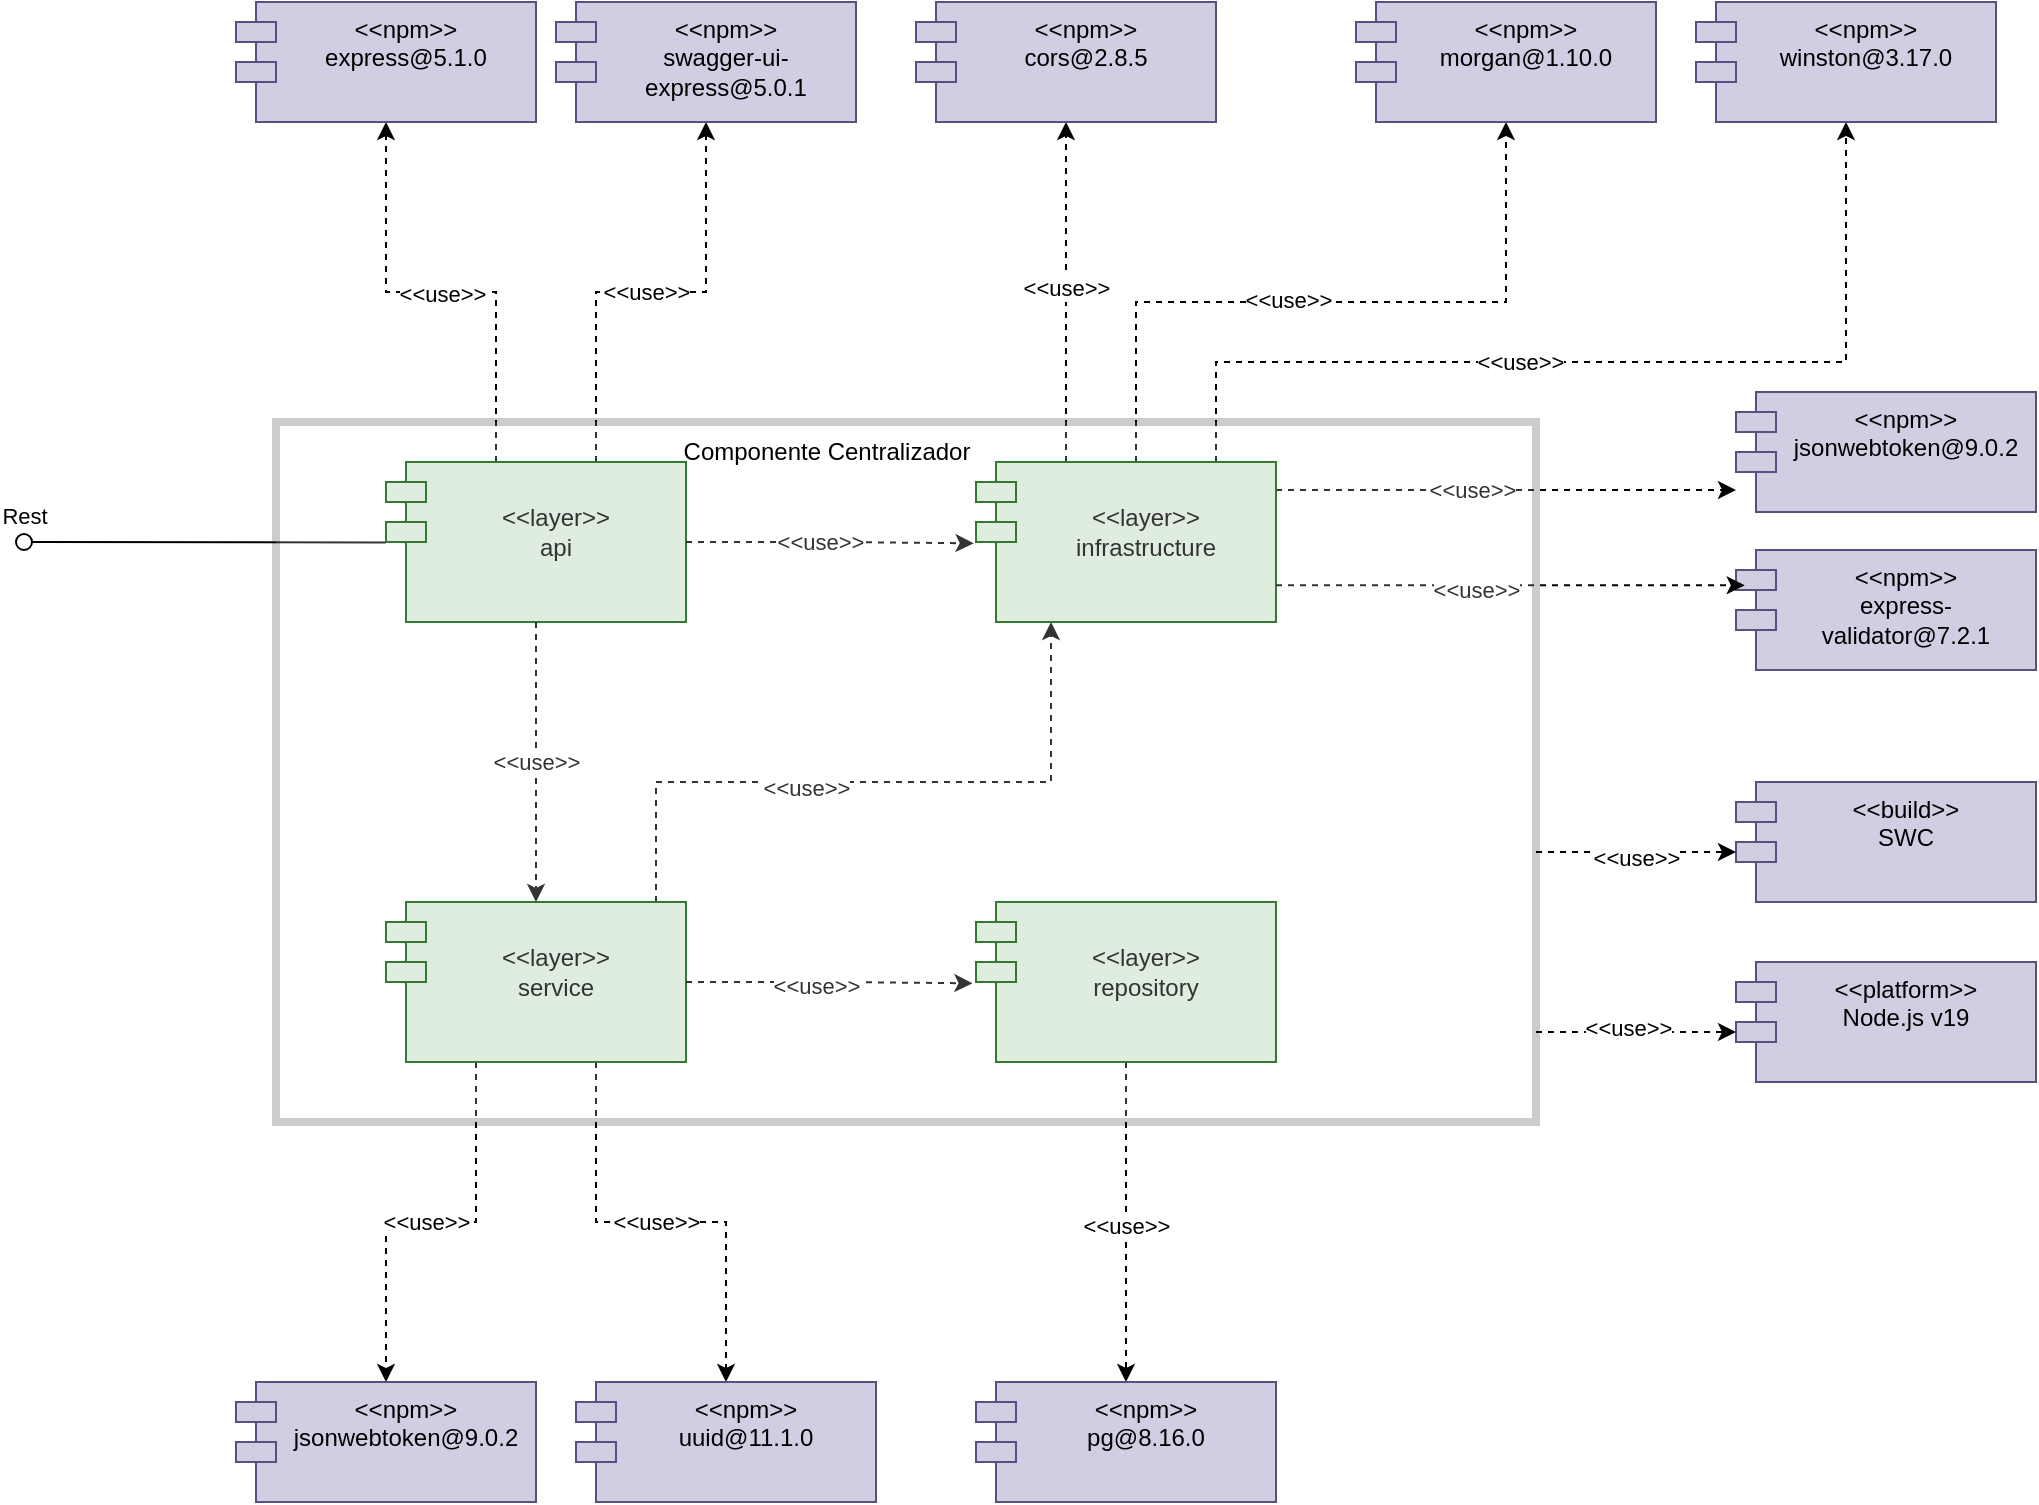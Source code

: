 <mxfile version="28.0.4">
  <diagram id="U_ip8o_j2wHp_6s_rlI1" name="Página-1">
    <mxGraphModel dx="-2090" dy="824" grid="1" gridSize="10" guides="1" tooltips="1" connect="1" arrows="1" fold="1" page="1" pageScale="1" pageWidth="827" pageHeight="1169" math="0" shadow="0">
      <root>
        <mxCell id="0" />
        <mxCell id="1" parent="0" />
        <mxCell id="2FbqhgivkmNWkqG3TazO-115" style="edgeStyle=orthogonalEdgeStyle;rounded=0;orthogonalLoop=1;jettySize=auto;html=1;entryX=0.25;entryY=1;entryDx=0;entryDy=0;dashed=1;" edge="1" parent="1" source="2FbqhgivkmNWkqG3TazO-92" target="2FbqhgivkmNWkqG3TazO-114">
          <mxGeometry relative="1" as="geometry">
            <Array as="points">
              <mxPoint x="3750" y="720" />
              <mxPoint x="3948" y="720" />
            </Array>
          </mxGeometry>
        </mxCell>
        <mxCell id="2FbqhgivkmNWkqG3TazO-143" value="&amp;lt;&amp;lt;use&amp;gt;&amp;gt;" style="edgeLabel;html=1;align=center;verticalAlign=middle;resizable=0;points=[];" vertex="1" connectable="0" parent="2FbqhgivkmNWkqG3TazO-115">
          <mxGeometry x="-0.203" y="-3" relative="1" as="geometry">
            <mxPoint as="offset" />
          </mxGeometry>
        </mxCell>
        <mxCell id="2FbqhgivkmNWkqG3TazO-123" style="edgeStyle=orthogonalEdgeStyle;rounded=0;orthogonalLoop=1;jettySize=auto;html=1;dashed=1;" edge="1" parent="1" source="2FbqhgivkmNWkqG3TazO-92" target="2FbqhgivkmNWkqG3TazO-122">
          <mxGeometry relative="1" as="geometry">
            <Array as="points">
              <mxPoint x="3660" y="940" />
              <mxPoint x="3615" y="940" />
            </Array>
          </mxGeometry>
        </mxCell>
        <mxCell id="2FbqhgivkmNWkqG3TazO-146" value="&amp;lt;&amp;lt;use&amp;gt;&amp;gt;" style="edgeLabel;html=1;align=center;verticalAlign=middle;resizable=0;points=[];" vertex="1" connectable="0" parent="2FbqhgivkmNWkqG3TazO-123">
          <mxGeometry x="0.03" relative="1" as="geometry">
            <mxPoint as="offset" />
          </mxGeometry>
        </mxCell>
        <mxCell id="2FbqhgivkmNWkqG3TazO-126" style="edgeStyle=orthogonalEdgeStyle;rounded=0;orthogonalLoop=1;jettySize=auto;html=1;dashed=1;" edge="1" parent="1" source="2FbqhgivkmNWkqG3TazO-92" target="2FbqhgivkmNWkqG3TazO-125">
          <mxGeometry relative="1" as="geometry">
            <Array as="points">
              <mxPoint x="3720" y="940" />
              <mxPoint x="3785" y="940" />
            </Array>
          </mxGeometry>
        </mxCell>
        <mxCell id="2FbqhgivkmNWkqG3TazO-145" value="&amp;lt;&amp;lt;use&amp;gt;&amp;gt;" style="edgeLabel;html=1;align=center;verticalAlign=middle;resizable=0;points=[];" vertex="1" connectable="0" parent="2FbqhgivkmNWkqG3TazO-126">
          <mxGeometry x="-0.065" relative="1" as="geometry">
            <mxPoint x="5" as="offset" />
          </mxGeometry>
        </mxCell>
        <mxCell id="2FbqhgivkmNWkqG3TazO-92" value="&lt;font style=&quot;color: light-dark(rgb(0, 0, 0), rgb(0, 0, 0));&quot;&gt;&lt;br&gt;&amp;lt;&amp;lt;layer&amp;gt;&amp;gt;&lt;br&gt;service&lt;/font&gt;" style="shape=module;align=left;spacingLeft=20;align=center;verticalAlign=top;whiteSpace=wrap;html=1;fillColor=light-dark(#D5E8D4,#164D25);fontColor=#ffffff;strokeColor=#005700;" vertex="1" parent="1">
          <mxGeometry x="3615" y="780" width="150" height="80" as="geometry" />
        </mxCell>
        <mxCell id="2FbqhgivkmNWkqG3TazO-128" style="edgeStyle=orthogonalEdgeStyle;rounded=0;orthogonalLoop=1;jettySize=auto;html=1;dashed=1;" edge="1" parent="1" source="2FbqhgivkmNWkqG3TazO-94" target="2FbqhgivkmNWkqG3TazO-127">
          <mxGeometry relative="1" as="geometry" />
        </mxCell>
        <mxCell id="2FbqhgivkmNWkqG3TazO-147" value="&amp;lt;&amp;lt;use&amp;gt;&amp;gt;" style="edgeLabel;html=1;align=center;verticalAlign=middle;resizable=0;points=[];" vertex="1" connectable="0" parent="2FbqhgivkmNWkqG3TazO-128">
          <mxGeometry x="0.021" relative="1" as="geometry">
            <mxPoint as="offset" />
          </mxGeometry>
        </mxCell>
        <mxCell id="2FbqhgivkmNWkqG3TazO-94" value="&lt;font style=&quot;color: light-dark(rgb(0, 0, 0), rgb(0, 0, 0));&quot;&gt;&lt;br&gt;&amp;lt;&amp;lt;layer&amp;gt;&amp;gt;&lt;br&gt;repository&lt;/font&gt;" style="shape=module;align=left;spacingLeft=20;align=center;verticalAlign=top;whiteSpace=wrap;html=1;fillColor=light-dark(#D5E8D4,#164D25);fontColor=#ffffff;strokeColor=#005700;" vertex="1" parent="1">
          <mxGeometry x="3910" y="780" width="150" height="80" as="geometry" />
        </mxCell>
        <mxCell id="2FbqhgivkmNWkqG3TazO-119" style="edgeStyle=orthogonalEdgeStyle;rounded=0;orthogonalLoop=1;jettySize=auto;html=1;entryX=0.5;entryY=1;entryDx=0;entryDy=0;dashed=1;" edge="1" parent="1" source="2FbqhgivkmNWkqG3TazO-95" target="2FbqhgivkmNWkqG3TazO-118">
          <mxGeometry relative="1" as="geometry">
            <Array as="points">
              <mxPoint x="3670" y="475" />
              <mxPoint x="3615" y="475" />
            </Array>
          </mxGeometry>
        </mxCell>
        <mxCell id="2FbqhgivkmNWkqG3TazO-154" value="&amp;lt;&amp;lt;use&amp;gt;&amp;gt;" style="edgeLabel;html=1;align=center;verticalAlign=middle;resizable=0;points=[];" vertex="1" connectable="0" parent="2FbqhgivkmNWkqG3TazO-119">
          <mxGeometry x="0.002" y="1" relative="1" as="geometry">
            <mxPoint as="offset" />
          </mxGeometry>
        </mxCell>
        <mxCell id="2FbqhgivkmNWkqG3TazO-121" style="edgeStyle=orthogonalEdgeStyle;rounded=0;orthogonalLoop=1;jettySize=auto;html=1;entryX=0.5;entryY=1;entryDx=0;entryDy=0;dashed=1;" edge="1" parent="1" source="2FbqhgivkmNWkqG3TazO-95" target="2FbqhgivkmNWkqG3TazO-120">
          <mxGeometry relative="1" as="geometry">
            <Array as="points">
              <mxPoint x="3720" y="475" />
              <mxPoint x="3775" y="475" />
            </Array>
          </mxGeometry>
        </mxCell>
        <mxCell id="2FbqhgivkmNWkqG3TazO-153" value="&amp;lt;&amp;lt;use&amp;gt;&amp;gt;" style="edgeLabel;html=1;align=center;verticalAlign=middle;resizable=0;points=[];" vertex="1" connectable="0" parent="2FbqhgivkmNWkqG3TazO-121">
          <mxGeometry x="-0.027" relative="1" as="geometry">
            <mxPoint as="offset" />
          </mxGeometry>
        </mxCell>
        <mxCell id="2FbqhgivkmNWkqG3TazO-95" value="&lt;font style=&quot;color: light-dark(rgb(0, 0, 0), rgb(0, 0, 0));&quot;&gt;&lt;br&gt;&amp;lt;&amp;lt;layer&amp;gt;&amp;gt;&lt;br&gt;api&lt;/font&gt;" style="shape=module;align=left;spacingLeft=20;align=center;verticalAlign=top;whiteSpace=wrap;html=1;fillColor=light-dark(#D5E8D4,#164D25);fontColor=#ffffff;strokeColor=#005700;" vertex="1" parent="1">
          <mxGeometry x="3615" y="560" width="150" height="80" as="geometry" />
        </mxCell>
        <mxCell id="2FbqhgivkmNWkqG3TazO-96" style="edgeStyle=orthogonalEdgeStyle;rounded=0;orthogonalLoop=1;jettySize=auto;html=1;entryX=-0.008;entryY=0.508;entryDx=0;entryDy=0;entryPerimeter=0;dashed=1;" edge="1" parent="1" source="2FbqhgivkmNWkqG3TazO-95" target="2FbqhgivkmNWkqG3TazO-114">
          <mxGeometry relative="1" as="geometry">
            <Array as="points" />
          </mxGeometry>
        </mxCell>
        <mxCell id="2FbqhgivkmNWkqG3TazO-155" value="&amp;lt;&amp;lt;use&amp;gt;&amp;gt;" style="edgeLabel;html=1;align=center;verticalAlign=middle;resizable=0;points=[];" vertex="1" connectable="0" parent="2FbqhgivkmNWkqG3TazO-96">
          <mxGeometry x="-0.078" relative="1" as="geometry">
            <mxPoint as="offset" />
          </mxGeometry>
        </mxCell>
        <mxCell id="2FbqhgivkmNWkqG3TazO-98" style="edgeStyle=orthogonalEdgeStyle;rounded=0;orthogonalLoop=1;jettySize=auto;html=1;dashed=1;" edge="1" parent="1" source="2FbqhgivkmNWkqG3TazO-95" target="2FbqhgivkmNWkqG3TazO-92">
          <mxGeometry relative="1" as="geometry">
            <Array as="points">
              <mxPoint x="3690" y="770" />
              <mxPoint x="3690" y="770" />
            </Array>
          </mxGeometry>
        </mxCell>
        <mxCell id="2FbqhgivkmNWkqG3TazO-142" value="&amp;lt;&amp;lt;use&amp;gt;&amp;gt;" style="edgeLabel;html=1;align=center;verticalAlign=middle;resizable=0;points=[];" vertex="1" connectable="0" parent="2FbqhgivkmNWkqG3TazO-98">
          <mxGeometry x="0.045" y="4" relative="1" as="geometry">
            <mxPoint x="-4" y="-3" as="offset" />
          </mxGeometry>
        </mxCell>
        <mxCell id="2FbqhgivkmNWkqG3TazO-112" value="" style="endArrow=none;html=1;rounded=0;align=center;verticalAlign=top;endFill=0;labelBackgroundColor=none;endSize=2;exitX=-0.001;exitY=0.503;exitDx=0;exitDy=0;exitPerimeter=0;" edge="1" source="2FbqhgivkmNWkqG3TazO-95" target="2FbqhgivkmNWkqG3TazO-113" parent="1">
          <mxGeometry relative="1" as="geometry">
            <mxPoint x="3540" y="600" as="sourcePoint" />
          </mxGeometry>
        </mxCell>
        <mxCell id="2FbqhgivkmNWkqG3TazO-113" value="Rest" style="ellipse;html=1;fontSize=11;align=center;fillColor=none;points=[];aspect=fixed;resizable=0;verticalAlign=bottom;labelPosition=center;verticalLabelPosition=top;flipH=1;" vertex="1" parent="1">
          <mxGeometry x="3430" y="596" width="8" height="8" as="geometry" />
        </mxCell>
        <mxCell id="2FbqhgivkmNWkqG3TazO-130" style="edgeStyle=orthogonalEdgeStyle;rounded=0;orthogonalLoop=1;jettySize=auto;html=1;dashed=1;" edge="1" parent="1" source="2FbqhgivkmNWkqG3TazO-114" target="2FbqhgivkmNWkqG3TazO-129">
          <mxGeometry relative="1" as="geometry">
            <Array as="points">
              <mxPoint x="3955" y="530" />
              <mxPoint x="3955" y="530" />
            </Array>
          </mxGeometry>
        </mxCell>
        <mxCell id="2FbqhgivkmNWkqG3TazO-152" value="&amp;lt;&amp;lt;use&amp;gt;&amp;gt;" style="edgeLabel;html=1;align=center;verticalAlign=middle;resizable=0;points=[];" vertex="1" connectable="0" parent="2FbqhgivkmNWkqG3TazO-130">
          <mxGeometry x="0.022" relative="1" as="geometry">
            <mxPoint as="offset" />
          </mxGeometry>
        </mxCell>
        <mxCell id="2FbqhgivkmNWkqG3TazO-133" style="edgeStyle=orthogonalEdgeStyle;rounded=0;orthogonalLoop=1;jettySize=auto;html=1;entryX=0.5;entryY=1;entryDx=0;entryDy=0;dashed=1;" edge="1" parent="1" source="2FbqhgivkmNWkqG3TazO-114" target="2FbqhgivkmNWkqG3TazO-132">
          <mxGeometry relative="1" as="geometry">
            <Array as="points">
              <mxPoint x="3990" y="480" />
              <mxPoint x="4175" y="480" />
            </Array>
          </mxGeometry>
        </mxCell>
        <mxCell id="2FbqhgivkmNWkqG3TazO-151" value="&amp;lt;&amp;lt;use&amp;gt;&amp;gt;" style="edgeLabel;html=1;align=center;verticalAlign=middle;resizable=0;points=[];" vertex="1" connectable="0" parent="2FbqhgivkmNWkqG3TazO-133">
          <mxGeometry x="-0.122" y="1" relative="1" as="geometry">
            <mxPoint as="offset" />
          </mxGeometry>
        </mxCell>
        <mxCell id="2FbqhgivkmNWkqG3TazO-135" style="edgeStyle=orthogonalEdgeStyle;rounded=0;orthogonalLoop=1;jettySize=auto;html=1;entryX=0.5;entryY=1;entryDx=0;entryDy=0;dashed=1;" edge="1" parent="1" source="2FbqhgivkmNWkqG3TazO-114" target="2FbqhgivkmNWkqG3TazO-134">
          <mxGeometry relative="1" as="geometry">
            <Array as="points">
              <mxPoint x="4030" y="510" />
              <mxPoint x="4345" y="510" />
            </Array>
          </mxGeometry>
        </mxCell>
        <mxCell id="2FbqhgivkmNWkqG3TazO-150" value="&amp;lt;&amp;lt;use&amp;gt;&amp;gt;" style="edgeLabel;html=1;align=center;verticalAlign=middle;resizable=0;points=[];" vertex="1" connectable="0" parent="2FbqhgivkmNWkqG3TazO-135">
          <mxGeometry x="-0.169" relative="1" as="geometry">
            <mxPoint as="offset" />
          </mxGeometry>
        </mxCell>
        <mxCell id="2FbqhgivkmNWkqG3TazO-137" style="edgeStyle=orthogonalEdgeStyle;rounded=0;orthogonalLoop=1;jettySize=auto;html=1;dashed=1;" edge="1" parent="1" source="2FbqhgivkmNWkqG3TazO-114" target="2FbqhgivkmNWkqG3TazO-136">
          <mxGeometry relative="1" as="geometry">
            <Array as="points">
              <mxPoint x="4220" y="574" />
              <mxPoint x="4220" y="574" />
            </Array>
          </mxGeometry>
        </mxCell>
        <mxCell id="2FbqhgivkmNWkqG3TazO-149" value="&amp;lt;&amp;lt;use&amp;gt;&amp;gt;" style="edgeLabel;html=1;align=center;verticalAlign=middle;resizable=0;points=[];" vertex="1" connectable="0" parent="2FbqhgivkmNWkqG3TazO-137">
          <mxGeometry x="-0.209" relative="1" as="geometry">
            <mxPoint x="7" as="offset" />
          </mxGeometry>
        </mxCell>
        <mxCell id="2FbqhgivkmNWkqG3TazO-114" value="&lt;font style=&quot;color: light-dark(rgb(0, 0, 0), rgb(0, 0, 0));&quot;&gt;&lt;br&gt;&amp;lt;&amp;lt;layer&amp;gt;&amp;gt;&lt;br&gt;infrastructure&lt;/font&gt;" style="shape=module;align=left;spacingLeft=20;align=center;verticalAlign=top;whiteSpace=wrap;html=1;fillColor=light-dark(#D5E8D4,#164D25);fontColor=#ffffff;strokeColor=#005700;" vertex="1" parent="1">
          <mxGeometry x="3910" y="560" width="150" height="80" as="geometry" />
        </mxCell>
        <mxCell id="2FbqhgivkmNWkqG3TazO-116" style="edgeStyle=orthogonalEdgeStyle;rounded=0;orthogonalLoop=1;jettySize=auto;html=1;entryX=-0.012;entryY=0.508;entryDx=0;entryDy=0;entryPerimeter=0;dashed=1;" edge="1" parent="1" source="2FbqhgivkmNWkqG3TazO-92" target="2FbqhgivkmNWkqG3TazO-94">
          <mxGeometry relative="1" as="geometry" />
        </mxCell>
        <mxCell id="2FbqhgivkmNWkqG3TazO-144" value="&amp;lt;&amp;lt;use&amp;gt;&amp;gt;" style="edgeLabel;html=1;align=center;verticalAlign=middle;resizable=0;points=[];" vertex="1" connectable="0" parent="2FbqhgivkmNWkqG3TazO-116">
          <mxGeometry x="-0.094" y="-2" relative="1" as="geometry">
            <mxPoint as="offset" />
          </mxGeometry>
        </mxCell>
        <mxCell id="2FbqhgivkmNWkqG3TazO-118" value="&amp;lt;&amp;lt;npm&amp;gt;&amp;gt;&lt;div&gt;express@5.1.0&lt;/div&gt;" style="shape=module;align=left;spacingLeft=20;align=center;verticalAlign=top;whiteSpace=wrap;html=1;fillColor=#d0cee2;strokeColor=#56517e;" vertex="1" parent="1">
          <mxGeometry x="3540" y="330" width="150" height="60" as="geometry" />
        </mxCell>
        <mxCell id="2FbqhgivkmNWkqG3TazO-120" value="&amp;lt;&amp;lt;npm&amp;gt;&amp;gt;&lt;div&gt;swagger-ui-express@5.0.1&lt;/div&gt;" style="shape=module;align=left;spacingLeft=20;align=center;verticalAlign=top;whiteSpace=wrap;html=1;fillColor=#d0cee2;strokeColor=#56517e;" vertex="1" parent="1">
          <mxGeometry x="3700" y="330" width="150" height="60" as="geometry" />
        </mxCell>
        <mxCell id="2FbqhgivkmNWkqG3TazO-122" value="&amp;lt;&amp;lt;npm&amp;gt;&amp;gt;&lt;div&gt;jsonwebtoken@9.0.2&lt;/div&gt;" style="shape=module;align=left;spacingLeft=20;align=center;verticalAlign=top;whiteSpace=wrap;html=1;fillColor=#d0cee2;strokeColor=#56517e;" vertex="1" parent="1">
          <mxGeometry x="3540" y="1020" width="150" height="60" as="geometry" />
        </mxCell>
        <mxCell id="2FbqhgivkmNWkqG3TazO-125" value="&amp;lt;&amp;lt;npm&amp;gt;&amp;gt;&lt;div&gt;uuid@11.1.0&lt;/div&gt;" style="shape=module;align=left;spacingLeft=20;align=center;verticalAlign=top;whiteSpace=wrap;html=1;fillColor=#d0cee2;strokeColor=#56517e;" vertex="1" parent="1">
          <mxGeometry x="3710" y="1020" width="150" height="60" as="geometry" />
        </mxCell>
        <mxCell id="2FbqhgivkmNWkqG3TazO-127" value="&amp;lt;&amp;lt;npm&amp;gt;&amp;gt;&lt;div&gt;pg@8.16.0&lt;/div&gt;" style="shape=module;align=left;spacingLeft=20;align=center;verticalAlign=top;whiteSpace=wrap;html=1;fillColor=#d0cee2;strokeColor=#56517e;" vertex="1" parent="1">
          <mxGeometry x="3910" y="1020" width="150" height="60" as="geometry" />
        </mxCell>
        <mxCell id="2FbqhgivkmNWkqG3TazO-129" value="&amp;lt;&amp;lt;npm&amp;gt;&amp;gt;&lt;div&gt;cors@2.8.5&lt;/div&gt;" style="shape=module;align=left;spacingLeft=20;align=center;verticalAlign=top;whiteSpace=wrap;html=1;fillColor=#d0cee2;strokeColor=#56517e;" vertex="1" parent="1">
          <mxGeometry x="3880" y="330" width="150" height="60" as="geometry" />
        </mxCell>
        <mxCell id="2FbqhgivkmNWkqG3TazO-132" value="&amp;lt;&amp;lt;npm&amp;gt;&amp;gt;&lt;div&gt;morgan@1.10.0&lt;/div&gt;" style="shape=module;align=left;spacingLeft=20;align=center;verticalAlign=top;whiteSpace=wrap;html=1;fillColor=#d0cee2;strokeColor=#56517e;" vertex="1" parent="1">
          <mxGeometry x="4100" y="330" width="150" height="60" as="geometry" />
        </mxCell>
        <mxCell id="2FbqhgivkmNWkqG3TazO-134" value="&amp;lt;&amp;lt;npm&amp;gt;&amp;gt;&lt;div&gt;winston@3.17.0&lt;/div&gt;" style="shape=module;align=left;spacingLeft=20;align=center;verticalAlign=top;whiteSpace=wrap;html=1;fillColor=#d0cee2;strokeColor=#56517e;" vertex="1" parent="1">
          <mxGeometry x="4270" y="330" width="150" height="60" as="geometry" />
        </mxCell>
        <mxCell id="2FbqhgivkmNWkqG3TazO-136" value="&amp;lt;&amp;lt;npm&amp;gt;&amp;gt;&lt;br&gt;&lt;div&gt;&lt;span style=&quot;background-color: transparent; color: light-dark(rgb(0, 0, 0), rgb(255, 255, 255));&quot;&gt;jsonwebtoken@9.0.2&lt;/span&gt;&lt;/div&gt;" style="shape=module;align=left;spacingLeft=20;align=center;verticalAlign=top;whiteSpace=wrap;html=1;fillColor=#d0cee2;strokeColor=#56517e;" vertex="1" parent="1">
          <mxGeometry x="4290" y="525" width="150" height="60" as="geometry" />
        </mxCell>
        <mxCell id="2FbqhgivkmNWkqG3TazO-138" value="&amp;lt;&amp;lt;npm&amp;gt;&amp;gt;&lt;br&gt;&lt;div&gt;express-validator@7.2.1&lt;/div&gt;" style="shape=module;align=left;spacingLeft=20;align=center;verticalAlign=top;whiteSpace=wrap;html=1;fillColor=#d0cee2;strokeColor=#56517e;" vertex="1" parent="1">
          <mxGeometry x="4290" y="604" width="150" height="60" as="geometry" />
        </mxCell>
        <mxCell id="2FbqhgivkmNWkqG3TazO-140" style="edgeStyle=orthogonalEdgeStyle;rounded=0;orthogonalLoop=1;jettySize=auto;html=1;entryX=0.029;entryY=0.294;entryDx=0;entryDy=0;entryPerimeter=0;dashed=1;" edge="1" parent="1" source="2FbqhgivkmNWkqG3TazO-114" target="2FbqhgivkmNWkqG3TazO-138">
          <mxGeometry relative="1" as="geometry">
            <Array as="points">
              <mxPoint x="4165" y="622" />
            </Array>
          </mxGeometry>
        </mxCell>
        <mxCell id="2FbqhgivkmNWkqG3TazO-148" value="&amp;lt;&amp;lt;use&amp;gt;&amp;gt;" style="edgeLabel;html=1;align=center;verticalAlign=middle;resizable=0;points=[];" vertex="1" connectable="0" parent="2FbqhgivkmNWkqG3TazO-140">
          <mxGeometry x="-0.152" y="-2" relative="1" as="geometry">
            <mxPoint as="offset" />
          </mxGeometry>
        </mxCell>
        <mxCell id="2FbqhgivkmNWkqG3TazO-156" value="" style="rounded=0;whiteSpace=wrap;html=1;shadow=0;gradientColor=none;strokeColor=light-dark(#000000,#000000);fillColor=light-dark(#FFFFFF,#B9E0A5);strokeWidth=4;fillStyle=solid;opacity=20;" vertex="1" parent="1">
          <mxGeometry x="3560" y="540" width="630" height="350" as="geometry" />
        </mxCell>
        <mxCell id="2FbqhgivkmNWkqG3TazO-157" value="&amp;lt;&amp;lt;build&amp;gt;&amp;gt;&lt;br&gt;SWC" style="shape=module;align=left;spacingLeft=20;align=center;verticalAlign=top;whiteSpace=wrap;html=1;fillColor=#d0cee2;strokeColor=#56517e;" vertex="1" parent="1">
          <mxGeometry x="4290" y="720" width="150" height="60" as="geometry" />
        </mxCell>
        <mxCell id="2FbqhgivkmNWkqG3TazO-158" style="edgeStyle=orthogonalEdgeStyle;rounded=0;orthogonalLoop=1;jettySize=auto;html=1;entryX=0;entryY=0;entryDx=0;entryDy=35;entryPerimeter=0;dashed=1;" edge="1" parent="1" source="2FbqhgivkmNWkqG3TazO-156" target="2FbqhgivkmNWkqG3TazO-157">
          <mxGeometry relative="1" as="geometry">
            <Array as="points">
              <mxPoint x="4200" y="755" />
              <mxPoint x="4200" y="755" />
            </Array>
          </mxGeometry>
        </mxCell>
        <mxCell id="2FbqhgivkmNWkqG3TazO-160" value="&amp;lt;&amp;lt;use&amp;gt;&amp;gt;" style="edgeLabel;html=1;align=center;verticalAlign=middle;resizable=0;points=[];" vertex="1" connectable="0" parent="2FbqhgivkmNWkqG3TazO-158">
          <mxGeometry x="-0.006" y="-3" relative="1" as="geometry">
            <mxPoint as="offset" />
          </mxGeometry>
        </mxCell>
        <mxCell id="2FbqhgivkmNWkqG3TazO-159" value="Componente Centralizador" style="text;html=1;align=center;verticalAlign=middle;resizable=0;points=[];autosize=1;strokeColor=none;fillColor=none;" vertex="1" parent="1">
          <mxGeometry x="3750" y="540" width="170" height="30" as="geometry" />
        </mxCell>
        <mxCell id="2FbqhgivkmNWkqG3TazO-161" value="&amp;lt;&amp;lt;platform&amp;gt;&amp;gt;&lt;br&gt;Node.js v19" style="shape=module;align=left;spacingLeft=20;align=center;verticalAlign=top;whiteSpace=wrap;html=1;fillColor=#d0cee2;strokeColor=#56517e;" vertex="1" parent="1">
          <mxGeometry x="4290" y="810" width="150" height="60" as="geometry" />
        </mxCell>
        <mxCell id="2FbqhgivkmNWkqG3TazO-162" style="edgeStyle=orthogonalEdgeStyle;rounded=0;orthogonalLoop=1;jettySize=auto;html=1;entryX=0;entryY=0;entryDx=0;entryDy=35;entryPerimeter=0;dashed=1;" edge="1" parent="1" source="2FbqhgivkmNWkqG3TazO-156" target="2FbqhgivkmNWkqG3TazO-161">
          <mxGeometry relative="1" as="geometry">
            <Array as="points">
              <mxPoint x="4200" y="845" />
              <mxPoint x="4200" y="845" />
            </Array>
          </mxGeometry>
        </mxCell>
        <mxCell id="2FbqhgivkmNWkqG3TazO-163" value="&amp;lt;&amp;lt;use&amp;gt;&amp;gt;" style="edgeLabel;html=1;align=center;verticalAlign=middle;resizable=0;points=[];" vertex="1" connectable="0" parent="2FbqhgivkmNWkqG3TazO-162">
          <mxGeometry x="-0.089" y="2" relative="1" as="geometry">
            <mxPoint as="offset" />
          </mxGeometry>
        </mxCell>
      </root>
    </mxGraphModel>
  </diagram>
</mxfile>
